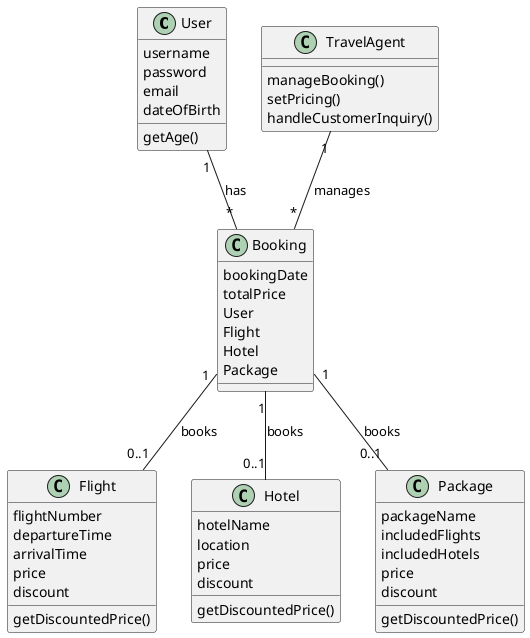 @startuml
class User {
  username
  password
  email
  dateOfBirth
  getAge()
}

class Flight {
  flightNumber
  departureTime
  arrivalTime
  price
  discount
  getDiscountedPrice()
}

class Hotel {
  hotelName
  location
  price
  discount
  getDiscountedPrice()
}

class Package {
  packageName
  includedFlights
  includedHotels
  price
  discount
  getDiscountedPrice()
}

class Booking {
  bookingDate
  totalPrice
  User
  Flight
  Hotel
  Package
}

class TravelAgent {
  manageBooking()
  setPricing()
  handleCustomerInquiry()
}

User "1" -- "*" Booking : has
TravelAgent "1" -- "*" Booking : manages
Booking "1" -- "0..1" Flight : books
Booking "1" -- "0..1" Hotel : books
Booking "1" -- "0..1" Package : books
@enduml